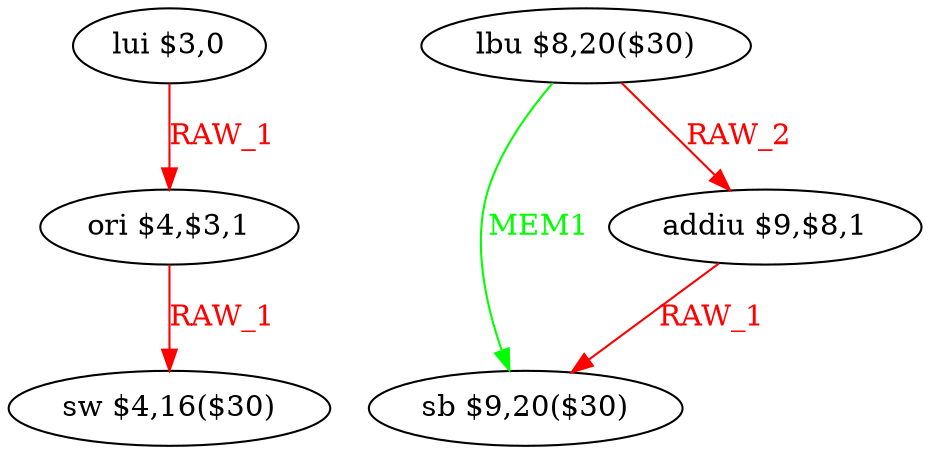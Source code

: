 digraph G1 {
node [shape = ellipse];
i0 [label = "lui $3,0"] ;
i0 ->  i1 [color = red, fontcolor = red, label= "RAW_1"];
i1 [label = "ori $4,$3,1"] ;
i1 ->  i2 [color = red, fontcolor = red, label= "RAW_1"];
i2 [label = "sw $4,16($30)"] ;
i3 [label = "lbu $8,20($30)"] ;
i3 ->  i5 [color = green, fontcolor = green, label= "MEM1"];
i3 ->  i4 [color = red, fontcolor = red, label= "RAW_2"];
i5 [label = "sb $9,20($30)"] ;
i4 [label = "addiu $9,$8,1"] ;
i4 ->  i5 [color = red, fontcolor = red, label= "RAW_1"];
}
